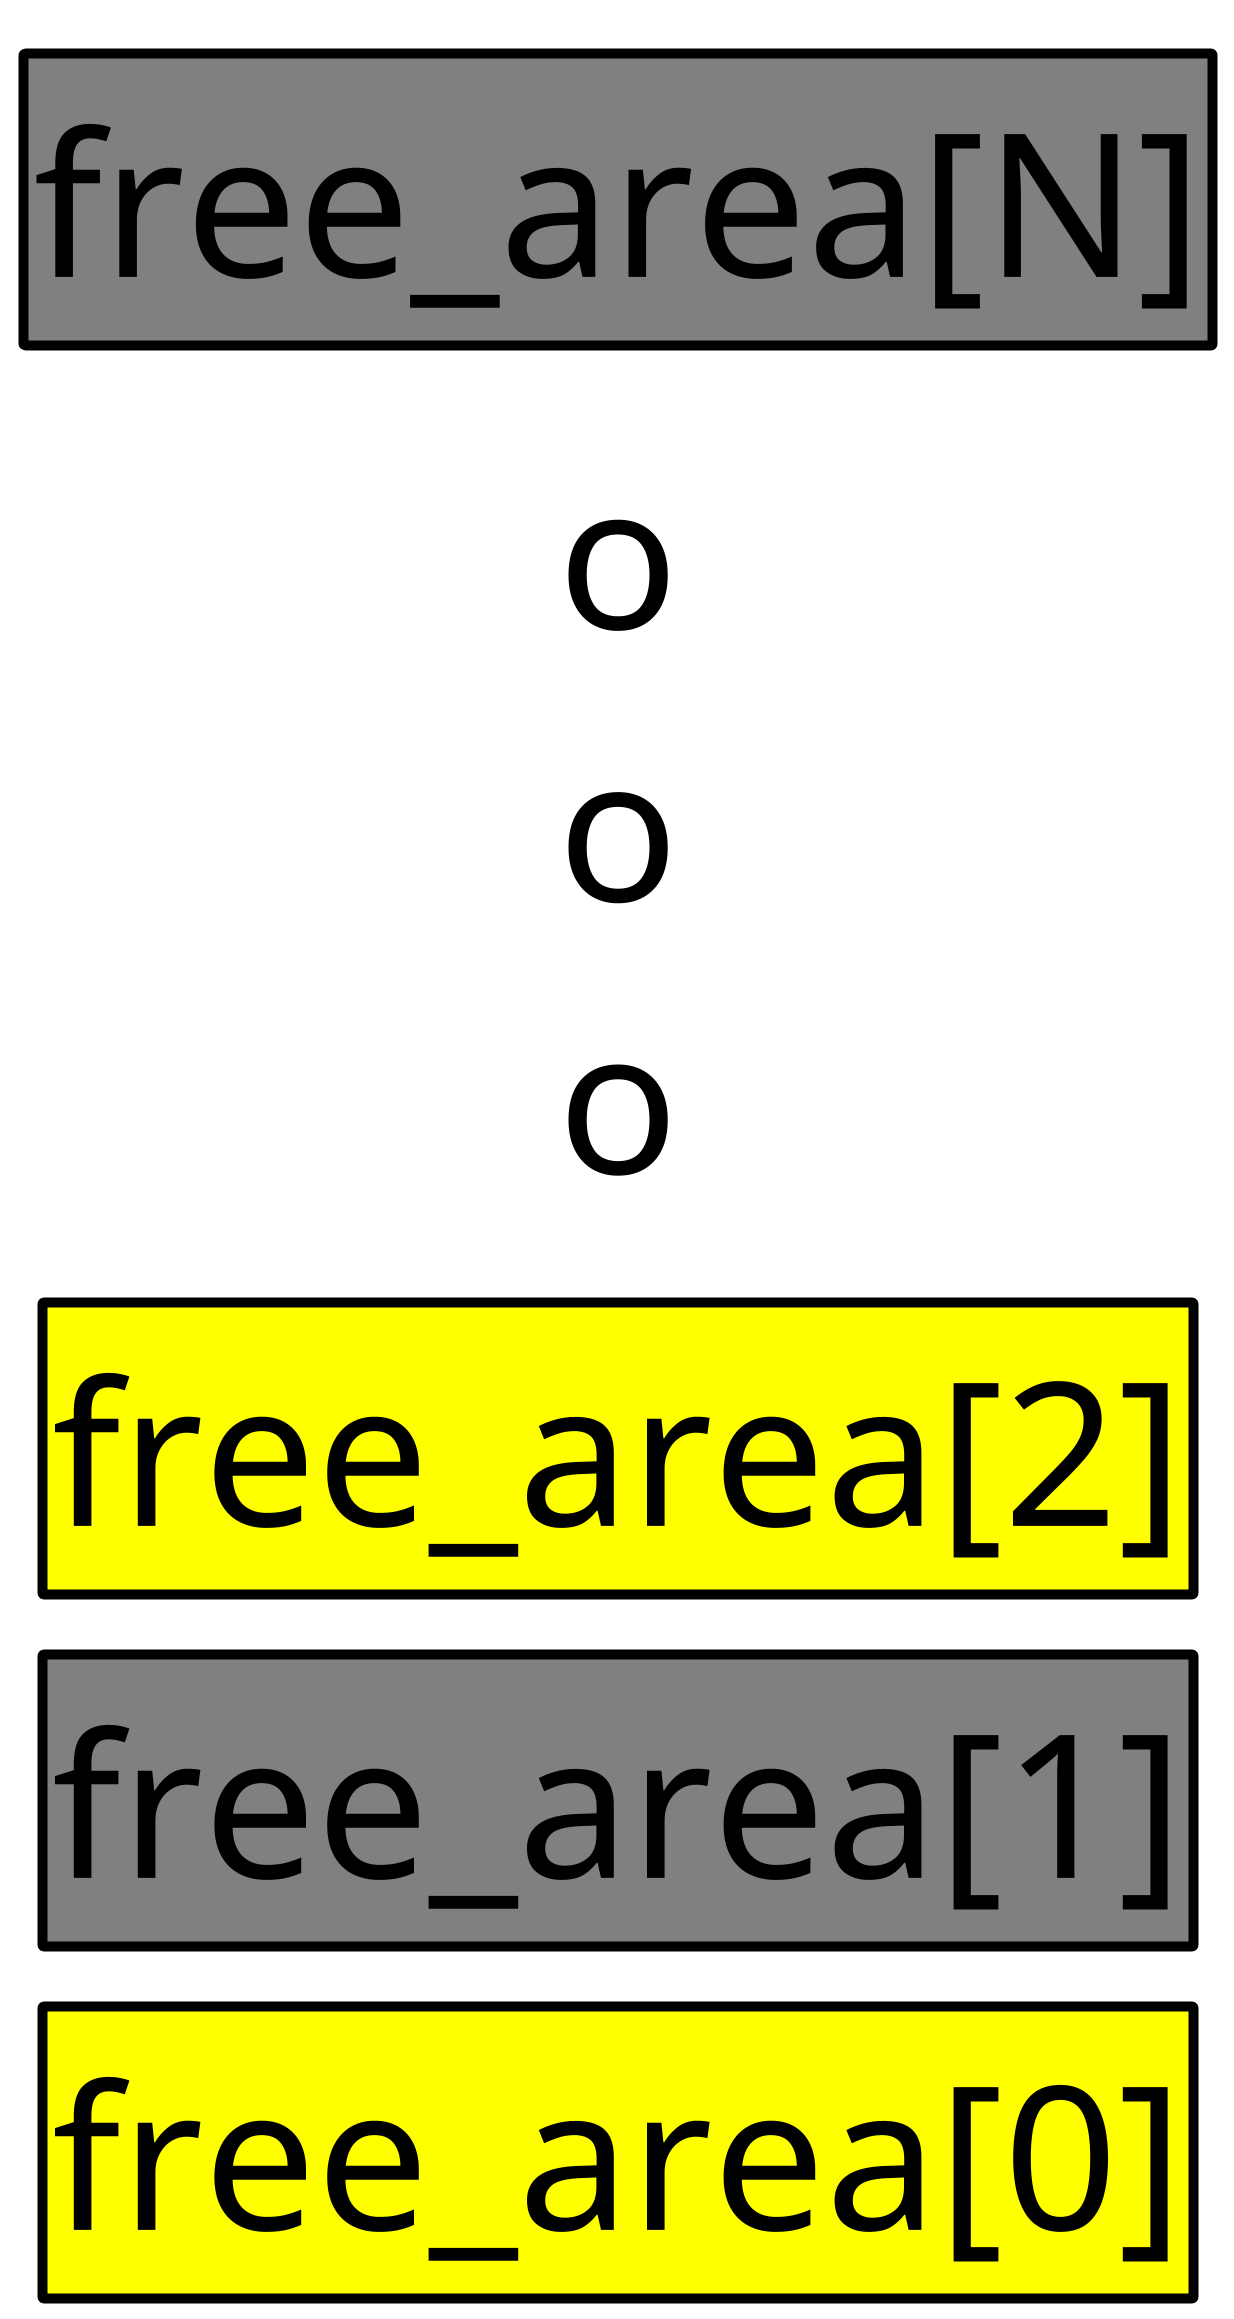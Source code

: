 @startuml

skinparam ComponentStyle rectangle
skinparam Component {
    FontSize 200
    BackgroundColor transparent
    BorderColor black
    BorderThickness 10
}

skinparam Rectangle {
    FontSize 200
    BackgroundColor transparent
    BorderColor transparent
}

rectangle {
    component "free_area[0]" as free_area0 #Yellow
    component "free_area[1]" as free_area1 #Grey
    component "free_area[2]" as free_area2 #Yellow
    Rectangle "o\no\no" as free_area_omit
    component "free_area[N]" as free_areaN #Grey

    free_area0-up[hidden].>free_area1
    free_area1-up[hidden].>free_area2
    free_area2-up[hidden].>free_area_omit
    free_area_omit-up[hidden].>free_areaN
}

@enduml